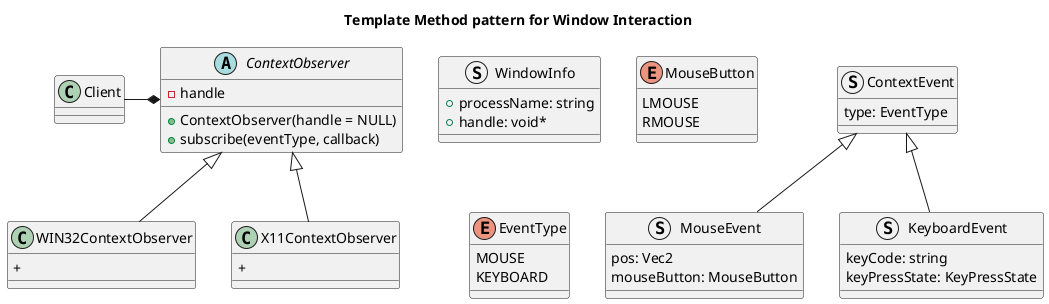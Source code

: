 @startuml recorder
title Template Method pattern for Window Interaction

struct WindowInfo {
  + processName: string
  + handle: void*
}

struct ContextEvent {
  type: EventType
}

enum MouseButton {
  LMOUSE
  RMOUSE
}

struct MouseEvent extends ContextEvent {
  pos: Vec2
  mouseButton: MouseButton
}

struct KeyboardEvent extends ContextEvent {
  keyCode: string
  keyPressState: KeyPressState
}

enum EventType {
  MOUSE
  KEYBOARD
}

abstract class ContextObserver {
  - handle
  + ContextObserver(handle = NULL)
  + subscribe(eventType, callback)
}

class WIN32ContextObserver extends ContextObserver {
  + 
}

class X11ContextObserver extends ContextObserver {
  + 
}

Client -right-* ContextObserver
